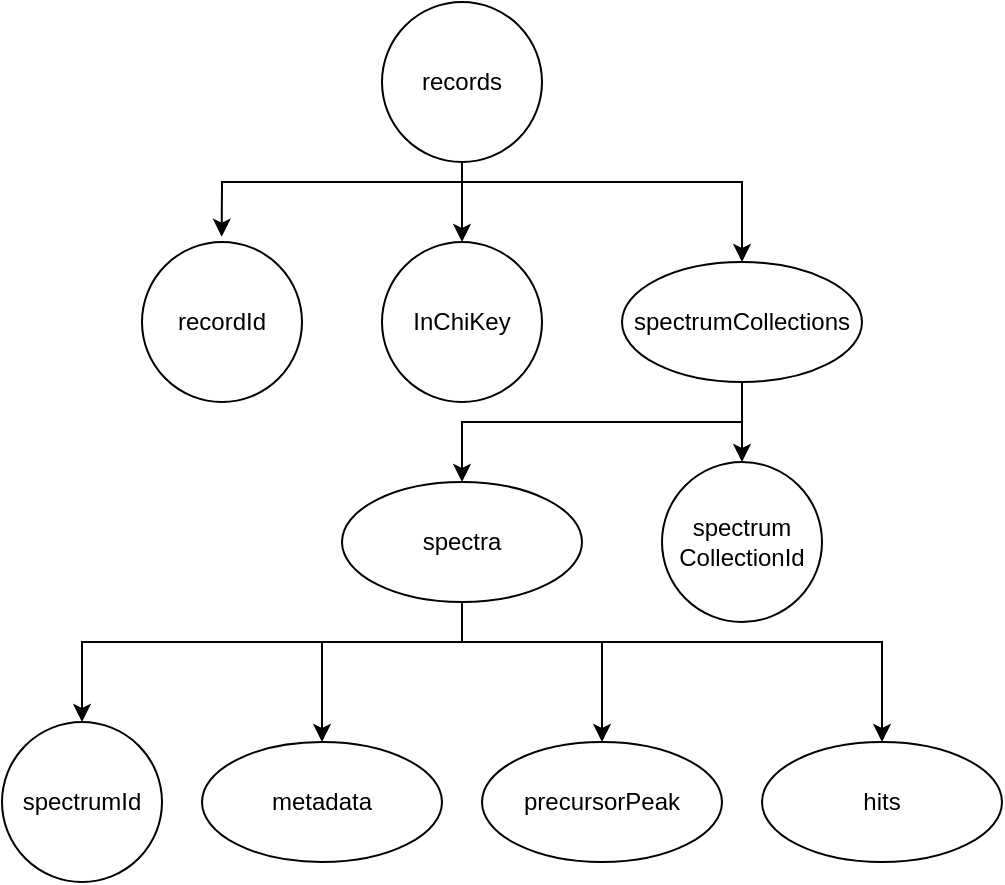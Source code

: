 <mxfile version="20.8.13" type="device"><diagram id="DymlJN1EU-fr2YckXveQ" name="Page-1"><mxGraphModel dx="1050" dy="489" grid="1" gridSize="10" guides="1" tooltips="1" connect="1" arrows="1" fold="1" page="1" pageScale="1" pageWidth="1169" pageHeight="827" math="0" shadow="0"><root><mxCell id="0"/><mxCell id="1" parent="0"/><mxCell id="6DkYSkkkVc2YEFrY-wqf-12" value="" style="edgeStyle=orthogonalEdgeStyle;rounded=0;orthogonalLoop=1;jettySize=auto;html=1;" parent="1" source="6DkYSkkkVc2YEFrY-wqf-1" target="6DkYSkkkVc2YEFrY-wqf-3" edge="1"><mxGeometry relative="1" as="geometry"/></mxCell><mxCell id="6DkYSkkkVc2YEFrY-wqf-1" value="records" style="ellipse;whiteSpace=wrap;html=1;aspect=fixed;" parent="1" vertex="1"><mxGeometry x="480" width="80" height="80" as="geometry"/></mxCell><mxCell id="6DkYSkkkVc2YEFrY-wqf-2" value="recordId" style="ellipse;whiteSpace=wrap;html=1;aspect=fixed;" parent="1" vertex="1"><mxGeometry x="360" y="120" width="80" height="80" as="geometry"/></mxCell><mxCell id="6DkYSkkkVc2YEFrY-wqf-3" value="InChiKey" style="ellipse;whiteSpace=wrap;html=1;aspect=fixed;" parent="1" vertex="1"><mxGeometry x="480" y="120" width="80" height="80" as="geometry"/></mxCell><mxCell id="6DkYSkkkVc2YEFrY-wqf-5" value="spectrum&lt;br&gt;CollectionId" style="ellipse;whiteSpace=wrap;html=1;aspect=fixed;" parent="1" vertex="1"><mxGeometry x="620" y="230" width="80" height="80" as="geometry"/></mxCell><mxCell id="6DkYSkkkVc2YEFrY-wqf-6" value="spectrumId" style="ellipse;whiteSpace=wrap;html=1;aspect=fixed;" parent="1" vertex="1"><mxGeometry x="290" y="360" width="80" height="80" as="geometry"/></mxCell><mxCell id="6DkYSkkkVc2YEFrY-wqf-15" value="" style="edgeStyle=orthogonalEdgeStyle;rounded=0;orthogonalLoop=1;jettySize=auto;html=1;" parent="1" source="6DkYSkkkVc2YEFrY-wqf-7" target="6DkYSkkkVc2YEFrY-wqf-5" edge="1"><mxGeometry relative="1" as="geometry"/></mxCell><mxCell id="6DkYSkkkVc2YEFrY-wqf-7" value="spectrumCollections" style="ellipse;whiteSpace=wrap;html=1;" parent="1" vertex="1"><mxGeometry x="600" y="130" width="120" height="60" as="geometry"/></mxCell><mxCell id="6DkYSkkkVc2YEFrY-wqf-8" value="spectra" style="ellipse;whiteSpace=wrap;html=1;" parent="1" vertex="1"><mxGeometry x="460" y="240" width="120" height="60" as="geometry"/></mxCell><mxCell id="6DkYSkkkVc2YEFrY-wqf-9" value="metadata" style="ellipse;whiteSpace=wrap;html=1;" parent="1" vertex="1"><mxGeometry x="390" y="370" width="120" height="60" as="geometry"/></mxCell><mxCell id="6DkYSkkkVc2YEFrY-wqf-10" value="precursorPeak" style="ellipse;whiteSpace=wrap;html=1;" parent="1" vertex="1"><mxGeometry x="530" y="370" width="120" height="60" as="geometry"/></mxCell><mxCell id="6DkYSkkkVc2YEFrY-wqf-11" value="hits" style="ellipse;whiteSpace=wrap;html=1;" parent="1" vertex="1"><mxGeometry x="670" y="370" width="120" height="60" as="geometry"/></mxCell><mxCell id="6DkYSkkkVc2YEFrY-wqf-13" value="" style="endArrow=classic;html=1;rounded=0;entryX=0.498;entryY=-0.033;entryDx=0;entryDy=0;entryPerimeter=0;" parent="1" target="6DkYSkkkVc2YEFrY-wqf-2" edge="1"><mxGeometry width="50" height="50" relative="1" as="geometry"><mxPoint x="520" y="90" as="sourcePoint"/><mxPoint x="580" y="150" as="targetPoint"/><Array as="points"><mxPoint x="400" y="90"/></Array></mxGeometry></mxCell><mxCell id="6DkYSkkkVc2YEFrY-wqf-14" value="" style="endArrow=classic;html=1;rounded=0;entryX=0.5;entryY=0;entryDx=0;entryDy=0;" parent="1" target="6DkYSkkkVc2YEFrY-wqf-7" edge="1"><mxGeometry width="50" height="50" relative="1" as="geometry"><mxPoint x="520" y="90" as="sourcePoint"/><mxPoint x="409.84" y="127.36" as="targetPoint"/><Array as="points"><mxPoint x="660" y="90"/></Array></mxGeometry></mxCell><mxCell id="6DkYSkkkVc2YEFrY-wqf-16" value="" style="endArrow=classic;html=1;rounded=0;entryX=0.5;entryY=0;entryDx=0;entryDy=0;" parent="1" target="6DkYSkkkVc2YEFrY-wqf-8" edge="1"><mxGeometry width="50" height="50" relative="1" as="geometry"><mxPoint x="660" y="210" as="sourcePoint"/><mxPoint x="580" y="240" as="targetPoint"/><Array as="points"><mxPoint x="520" y="210"/></Array></mxGeometry></mxCell><mxCell id="6DkYSkkkVc2YEFrY-wqf-17" value="" style="endArrow=classic;html=1;rounded=0;exitX=0.5;exitY=1;exitDx=0;exitDy=0;entryX=0.5;entryY=0;entryDx=0;entryDy=0;" parent="1" source="6DkYSkkkVc2YEFrY-wqf-8" target="6DkYSkkkVc2YEFrY-wqf-6" edge="1"><mxGeometry width="50" height="50" relative="1" as="geometry"><mxPoint x="530" y="290" as="sourcePoint"/><mxPoint x="580" y="240" as="targetPoint"/><Array as="points"><mxPoint x="520" y="320"/><mxPoint x="420" y="320"/><mxPoint x="330" y="320"/></Array></mxGeometry></mxCell><mxCell id="6DkYSkkkVc2YEFrY-wqf-19" value="" style="endArrow=classic;html=1;rounded=0;entryX=0.5;entryY=0;entryDx=0;entryDy=0;" parent="1" target="6DkYSkkkVc2YEFrY-wqf-11" edge="1"><mxGeometry width="50" height="50" relative="1" as="geometry"><mxPoint x="520" y="320" as="sourcePoint"/><mxPoint x="580" y="330" as="targetPoint"/><Array as="points"><mxPoint x="730" y="320"/></Array></mxGeometry></mxCell><mxCell id="6DkYSkkkVc2YEFrY-wqf-20" value="" style="endArrow=classic;html=1;rounded=0;entryX=0.5;entryY=0;entryDx=0;entryDy=0;" parent="1" target="6DkYSkkkVc2YEFrY-wqf-9" edge="1"><mxGeometry width="50" height="50" relative="1" as="geometry"><mxPoint x="450" y="320" as="sourcePoint"/><mxPoint x="580" y="330" as="targetPoint"/></mxGeometry></mxCell><mxCell id="6DkYSkkkVc2YEFrY-wqf-21" value="" style="endArrow=classic;html=1;rounded=0;entryX=0.5;entryY=0;entryDx=0;entryDy=0;" parent="1" target="6DkYSkkkVc2YEFrY-wqf-10" edge="1"><mxGeometry width="50" height="50" relative="1" as="geometry"><mxPoint x="590" y="320" as="sourcePoint"/><mxPoint x="580" y="330" as="targetPoint"/></mxGeometry></mxCell></root></mxGraphModel></diagram></mxfile>